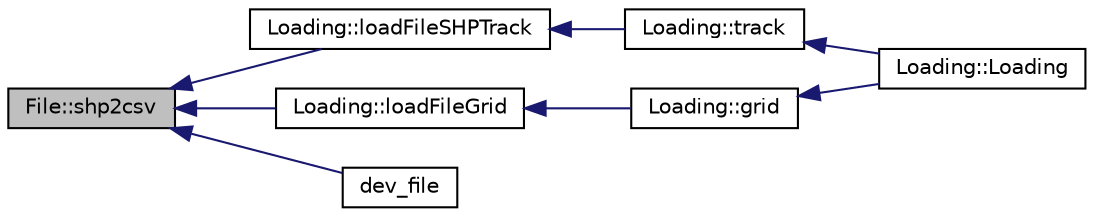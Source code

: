 digraph "File::shp2csv"
{
 // INTERACTIVE_SVG=YES
  bgcolor="transparent";
  edge [fontname="Helvetica",fontsize="10",labelfontname="Helvetica",labelfontsize="10"];
  node [fontname="Helvetica",fontsize="10",shape=record];
  rankdir="LR";
  Node1 [label="File::shp2csv",height=0.2,width=0.4,color="black", fillcolor="grey75", style="filled", fontcolor="black"];
  Node1 -> Node2 [dir="back",color="midnightblue",fontsize="10",style="solid",fontname="Helvetica"];
  Node2 [label="Loading::loadFileSHPTrack",height=0.2,width=0.4,color="black",URL="$class_loading.html#a9a01f3e328100b681f3f08192fc9b208",tooltip="loadFileSHPTrack Get File of CSV track "];
  Node2 -> Node3 [dir="back",color="midnightblue",fontsize="10",style="solid",fontname="Helvetica"];
  Node3 [label="Loading::track",height=0.2,width=0.4,color="black",URL="$class_loading.html#ab603e821bd6b047fb04285e926974ff6",tooltip="track "];
  Node3 -> Node4 [dir="back",color="midnightblue",fontsize="10",style="solid",fontname="Helvetica"];
  Node4 [label="Loading::Loading",height=0.2,width=0.4,color="black",URL="$class_loading.html#a7634c001ec052e10c402e49f5be030db"];
  Node1 -> Node5 [dir="back",color="midnightblue",fontsize="10",style="solid",fontname="Helvetica"];
  Node5 [label="Loading::loadFileGrid",height=0.2,width=0.4,color="black",URL="$class_loading.html#a84d718939a74cf1680ea3e2409324194",tooltip="loadFileGrid Get File of grid "];
  Node5 -> Node6 [dir="back",color="midnightblue",fontsize="10",style="solid",fontname="Helvetica"];
  Node6 [label="Loading::grid",height=0.2,width=0.4,color="black",URL="$class_loading.html#afb0b2fe451bdc3f6f2cc186903df96b4",tooltip="grid "];
  Node6 -> Node4 [dir="back",color="midnightblue",fontsize="10",style="solid",fontname="Helvetica"];
  Node1 -> Node7 [dir="back",color="midnightblue",fontsize="10",style="solid",fontname="Helvetica"];
  Node7 [label="dev_file",height=0.2,width=0.4,color="black",URL="$main_8cpp.html#a78a67b17d4d189a7c0732ad1ac54912e"];
}
